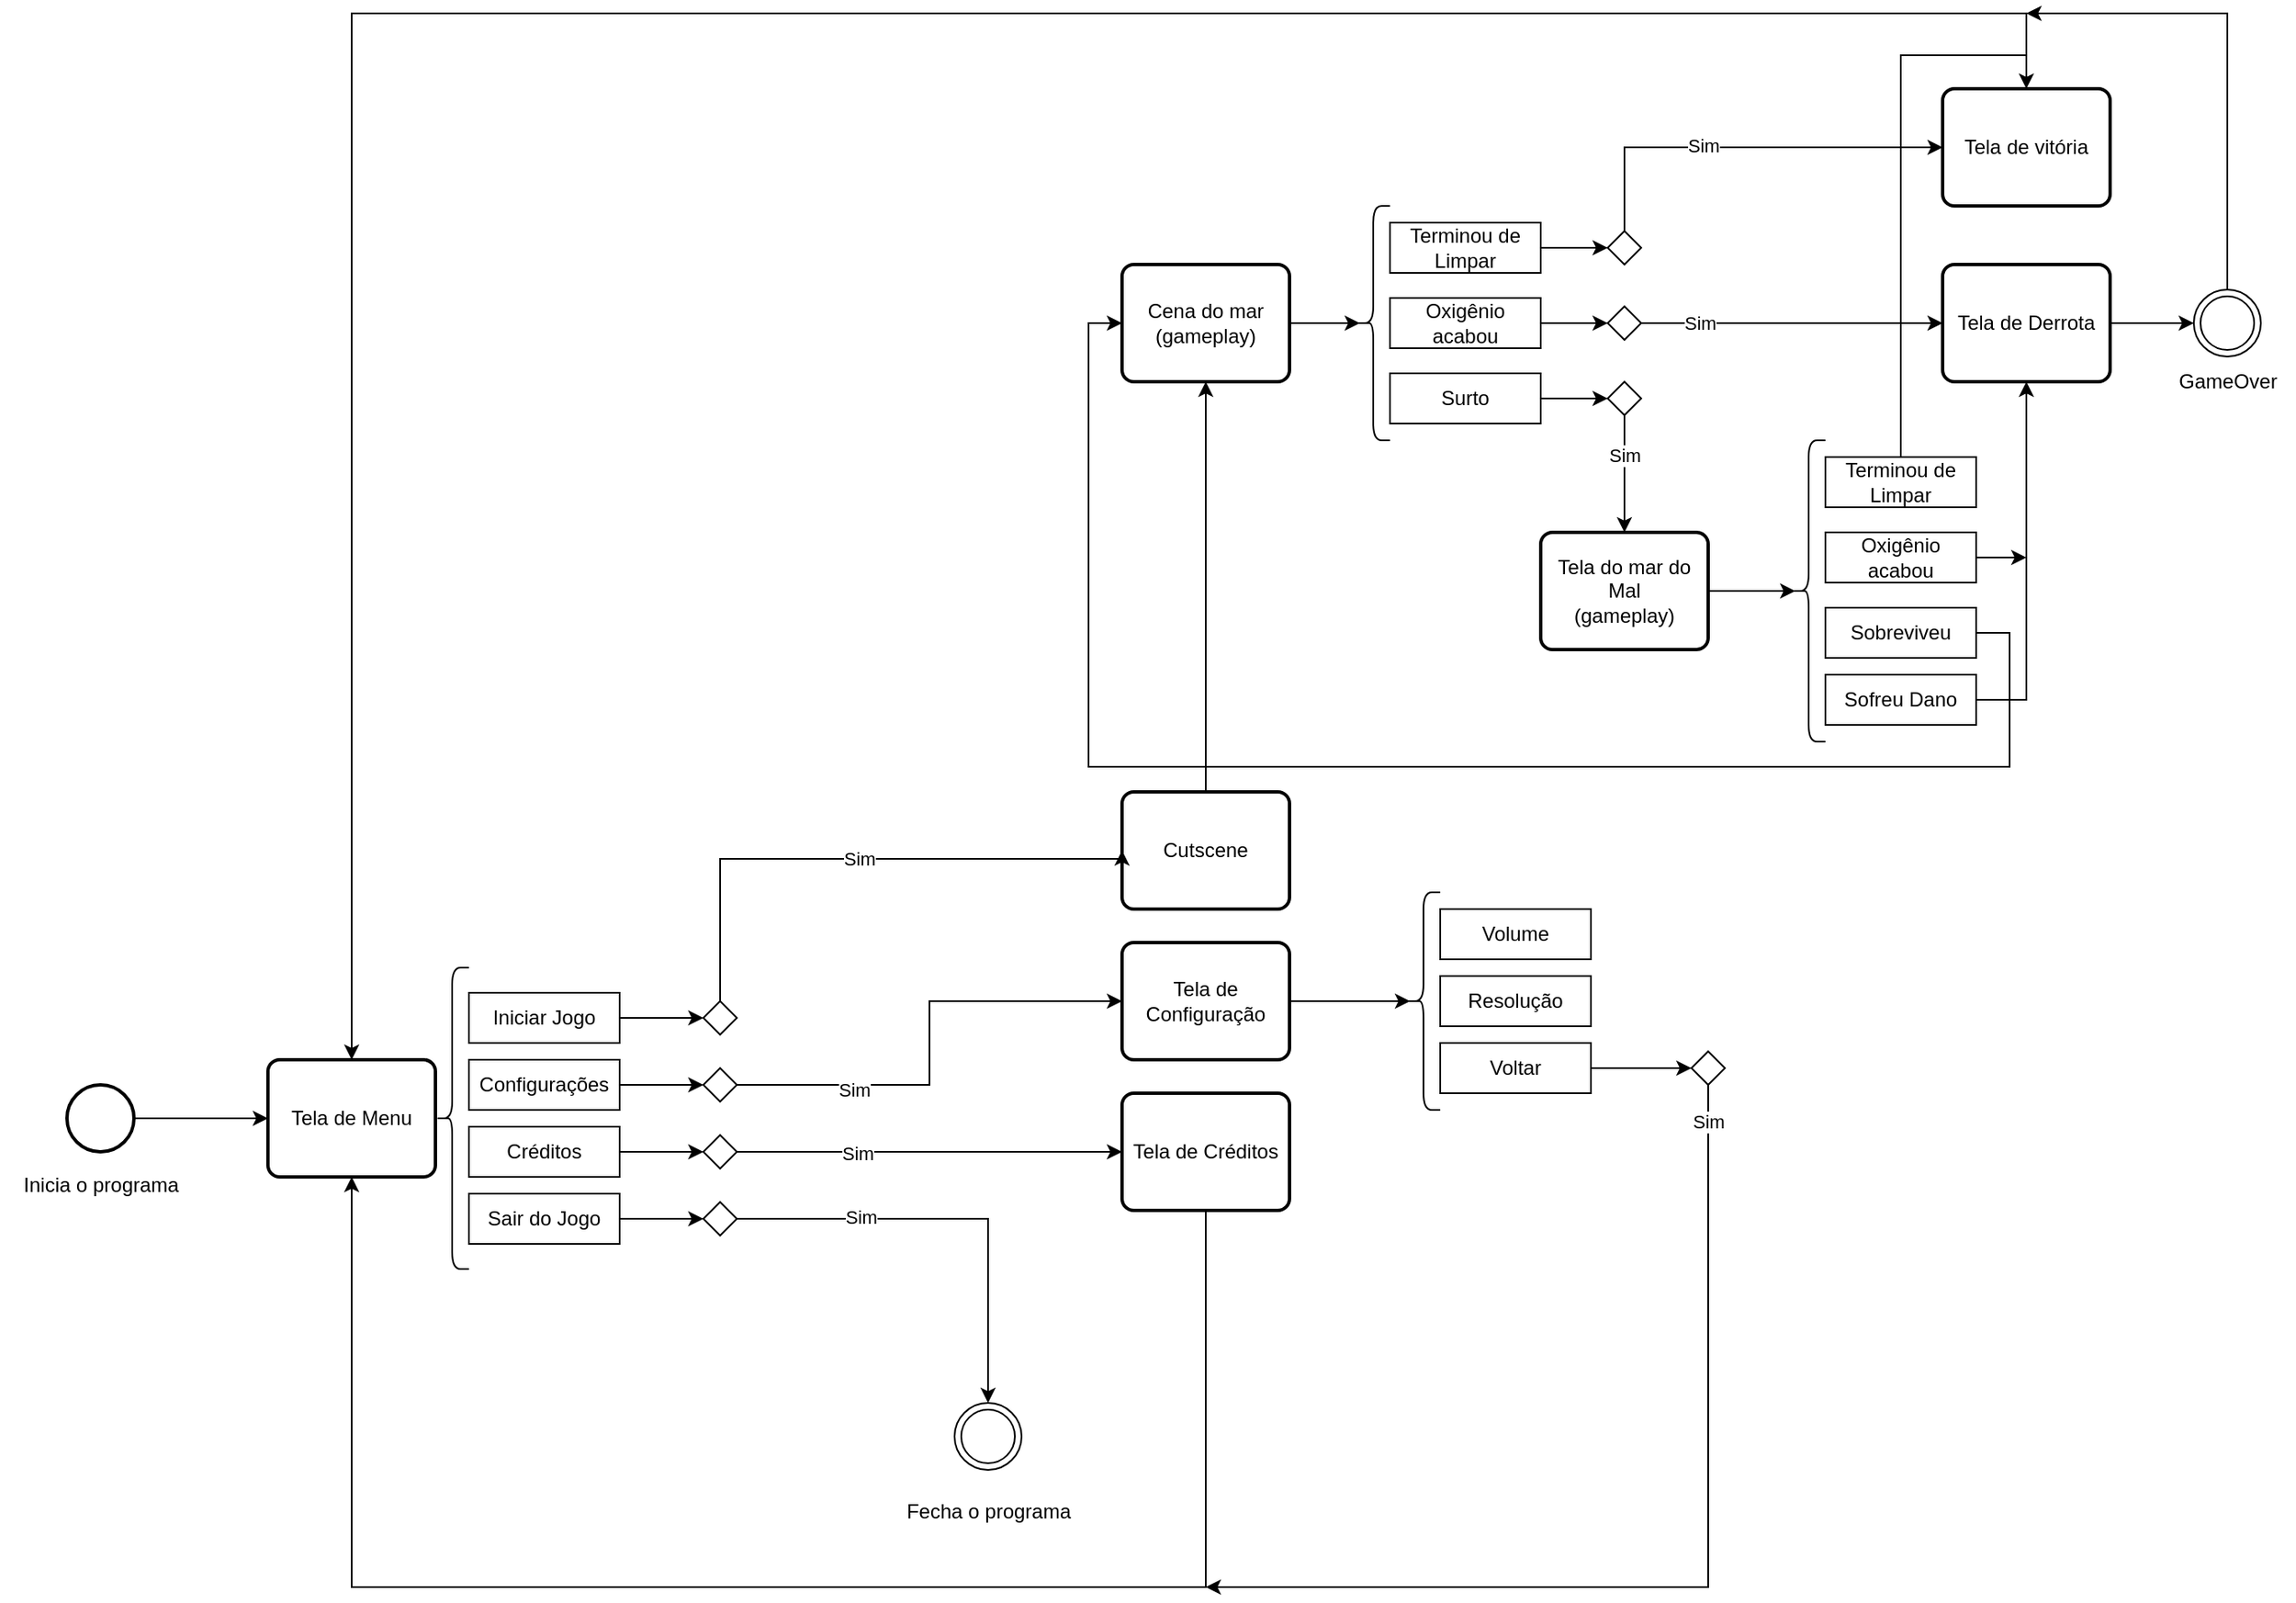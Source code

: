 <mxfile version="24.9.1">
  <diagram name="Página-1" id="IjMnZxL8B8QVJtnIk2cc">
    <mxGraphModel dx="1500" dy="810" grid="1" gridSize="10" guides="1" tooltips="1" connect="1" arrows="1" fold="1" page="1" pageScale="1" pageWidth="850" pageHeight="1100" math="0" shadow="0">
      <root>
        <mxCell id="0" />
        <mxCell id="1" parent="0" />
        <mxCell id="GDQk6cbXGNQnja2tIkY7-1" value="" style="ellipse;shape=doubleEllipse;whiteSpace=wrap;html=1;aspect=fixed;" vertex="1" parent="1">
          <mxGeometry x="610" y="850" width="40" height="40" as="geometry" />
        </mxCell>
        <mxCell id="GDQk6cbXGNQnja2tIkY7-2" style="edgeStyle=orthogonalEdgeStyle;rounded=0;orthogonalLoop=1;jettySize=auto;html=1;exitX=1;exitY=0.5;exitDx=0;exitDy=0;exitPerimeter=0;" edge="1" parent="1" source="GDQk6cbXGNQnja2tIkY7-3" target="GDQk6cbXGNQnja2tIkY7-4">
          <mxGeometry relative="1" as="geometry" />
        </mxCell>
        <mxCell id="GDQk6cbXGNQnja2tIkY7-3" value="" style="strokeWidth=2;html=1;shape=mxgraph.flowchart.start_2;whiteSpace=wrap;" vertex="1" parent="1">
          <mxGeometry x="80" y="660" width="40" height="40" as="geometry" />
        </mxCell>
        <mxCell id="GDQk6cbXGNQnja2tIkY7-4" value="Tela de Menu" style="rounded=1;whiteSpace=wrap;html=1;absoluteArcSize=1;arcSize=14;strokeWidth=2;" vertex="1" parent="1">
          <mxGeometry x="200" y="645" width="100" height="70" as="geometry" />
        </mxCell>
        <mxCell id="GDQk6cbXGNQnja2tIkY7-5" value="" style="shape=curlyBracket;whiteSpace=wrap;html=1;rounded=1;labelPosition=left;verticalLabelPosition=middle;align=right;verticalAlign=middle;" vertex="1" parent="1">
          <mxGeometry x="300" y="590" width="20" height="180" as="geometry" />
        </mxCell>
        <mxCell id="GDQk6cbXGNQnja2tIkY7-115" style="edgeStyle=orthogonalEdgeStyle;rounded=0;orthogonalLoop=1;jettySize=auto;html=1;entryX=0;entryY=0.5;entryDx=0;entryDy=0;" edge="1" parent="1" source="GDQk6cbXGNQnja2tIkY7-10" target="GDQk6cbXGNQnja2tIkY7-109">
          <mxGeometry relative="1" as="geometry" />
        </mxCell>
        <mxCell id="GDQk6cbXGNQnja2tIkY7-10" value="Iniciar Jogo" style="rounded=0;whiteSpace=wrap;html=1;" vertex="1" parent="1">
          <mxGeometry x="320" y="605" width="90" height="30" as="geometry" />
        </mxCell>
        <mxCell id="GDQk6cbXGNQnja2tIkY7-116" style="edgeStyle=orthogonalEdgeStyle;rounded=0;orthogonalLoop=1;jettySize=auto;html=1;entryX=0;entryY=0.5;entryDx=0;entryDy=0;" edge="1" parent="1" source="GDQk6cbXGNQnja2tIkY7-15" target="GDQk6cbXGNQnja2tIkY7-106">
          <mxGeometry relative="1" as="geometry" />
        </mxCell>
        <mxCell id="GDQk6cbXGNQnja2tIkY7-15" value="Configurações" style="rounded=0;whiteSpace=wrap;html=1;" vertex="1" parent="1">
          <mxGeometry x="320" y="645" width="90" height="30" as="geometry" />
        </mxCell>
        <mxCell id="GDQk6cbXGNQnja2tIkY7-20" value="Sair do Jogo" style="rounded=0;whiteSpace=wrap;html=1;" vertex="1" parent="1">
          <mxGeometry x="320" y="725" width="90" height="30" as="geometry" />
        </mxCell>
        <mxCell id="GDQk6cbXGNQnja2tIkY7-27" style="edgeStyle=orthogonalEdgeStyle;rounded=0;orthogonalLoop=1;jettySize=auto;html=1;entryX=0.5;entryY=0;entryDx=0;entryDy=0;" edge="1" parent="1" source="GDQk6cbXGNQnja2tIkY7-28" target="GDQk6cbXGNQnja2tIkY7-1">
          <mxGeometry relative="1" as="geometry" />
        </mxCell>
        <mxCell id="GDQk6cbXGNQnja2tIkY7-98" value="Sim" style="edgeLabel;html=1;align=center;verticalAlign=middle;resizable=0;points=[];" vertex="1" connectable="0" parent="GDQk6cbXGNQnja2tIkY7-27">
          <mxGeometry x="-0.436" y="1" relative="1" as="geometry">
            <mxPoint as="offset" />
          </mxGeometry>
        </mxCell>
        <mxCell id="GDQk6cbXGNQnja2tIkY7-28" value="" style="rhombus;whiteSpace=wrap;html=1;" vertex="1" parent="1">
          <mxGeometry x="460" y="730" width="20" height="20" as="geometry" />
        </mxCell>
        <mxCell id="GDQk6cbXGNQnja2tIkY7-29" value="Fecha o programa" style="text;html=1;align=center;verticalAlign=middle;resizable=0;points=[];autosize=1;strokeColor=none;fillColor=none;" vertex="1" parent="1">
          <mxGeometry x="570" y="900" width="120" height="30" as="geometry" />
        </mxCell>
        <mxCell id="GDQk6cbXGNQnja2tIkY7-30" value="Inicia o programa" style="text;html=1;align=center;verticalAlign=middle;resizable=0;points=[];autosize=1;strokeColor=none;fillColor=none;" vertex="1" parent="1">
          <mxGeometry x="40" y="705" width="120" height="30" as="geometry" />
        </mxCell>
        <mxCell id="GDQk6cbXGNQnja2tIkY7-169" style="edgeStyle=orthogonalEdgeStyle;rounded=0;orthogonalLoop=1;jettySize=auto;html=1;entryX=0.5;entryY=1;entryDx=0;entryDy=0;" edge="1" parent="1" source="GDQk6cbXGNQnja2tIkY7-37" target="GDQk6cbXGNQnja2tIkY7-54">
          <mxGeometry relative="1" as="geometry" />
        </mxCell>
        <mxCell id="GDQk6cbXGNQnja2tIkY7-37" value="Cutscene" style="rounded=1;whiteSpace=wrap;html=1;absoluteArcSize=1;arcSize=14;strokeWidth=2;" vertex="1" parent="1">
          <mxGeometry x="710" y="485" width="100" height="70" as="geometry" />
        </mxCell>
        <mxCell id="GDQk6cbXGNQnja2tIkY7-38" value="" style="shape=curlyBracket;whiteSpace=wrap;html=1;rounded=1;labelPosition=left;verticalLabelPosition=middle;align=right;verticalAlign=middle;" vertex="1" parent="1">
          <mxGeometry x="880" y="545" width="20" height="130" as="geometry" />
        </mxCell>
        <mxCell id="GDQk6cbXGNQnja2tIkY7-39" value="Volume" style="rounded=0;whiteSpace=wrap;html=1;" vertex="1" parent="1">
          <mxGeometry x="900" y="555" width="90" height="30" as="geometry" />
        </mxCell>
        <mxCell id="GDQk6cbXGNQnja2tIkY7-40" value="Resolução" style="rounded=0;whiteSpace=wrap;html=1;" vertex="1" parent="1">
          <mxGeometry x="900" y="595" width="90" height="30" as="geometry" />
        </mxCell>
        <mxCell id="GDQk6cbXGNQnja2tIkY7-152" style="edgeStyle=orthogonalEdgeStyle;rounded=0;orthogonalLoop=1;jettySize=auto;html=1;entryX=0;entryY=0.5;entryDx=0;entryDy=0;" edge="1" parent="1" source="GDQk6cbXGNQnja2tIkY7-43" target="GDQk6cbXGNQnja2tIkY7-151">
          <mxGeometry relative="1" as="geometry" />
        </mxCell>
        <mxCell id="GDQk6cbXGNQnja2tIkY7-43" value="Voltar" style="rounded=0;whiteSpace=wrap;html=1;" vertex="1" parent="1">
          <mxGeometry x="900" y="635" width="90" height="30" as="geometry" />
        </mxCell>
        <mxCell id="GDQk6cbXGNQnja2tIkY7-54" value="Cena do mar&lt;div&gt;(gameplay)&lt;/div&gt;" style="rounded=1;whiteSpace=wrap;html=1;absoluteArcSize=1;arcSize=14;strokeWidth=2;" vertex="1" parent="1">
          <mxGeometry x="710" y="170" width="100" height="70" as="geometry" />
        </mxCell>
        <mxCell id="GDQk6cbXGNQnja2tIkY7-58" value="" style="shape=curlyBracket;whiteSpace=wrap;html=1;rounded=1;labelPosition=left;verticalLabelPosition=middle;align=right;verticalAlign=middle;" vertex="1" parent="1">
          <mxGeometry x="850" y="135" width="20" height="140" as="geometry" />
        </mxCell>
        <mxCell id="GDQk6cbXGNQnja2tIkY7-138" style="edgeStyle=orthogonalEdgeStyle;rounded=0;orthogonalLoop=1;jettySize=auto;html=1;entryX=0;entryY=0.5;entryDx=0;entryDy=0;" edge="1" parent="1" source="GDQk6cbXGNQnja2tIkY7-63" target="GDQk6cbXGNQnja2tIkY7-137">
          <mxGeometry relative="1" as="geometry" />
        </mxCell>
        <mxCell id="GDQk6cbXGNQnja2tIkY7-63" value="Terminou de Limpar" style="rounded=0;whiteSpace=wrap;html=1;" vertex="1" parent="1">
          <mxGeometry x="870" y="145" width="90" height="30" as="geometry" />
        </mxCell>
        <mxCell id="GDQk6cbXGNQnja2tIkY7-134" style="edgeStyle=orthogonalEdgeStyle;rounded=0;orthogonalLoop=1;jettySize=auto;html=1;entryX=0;entryY=0.5;entryDx=0;entryDy=0;" edge="1" parent="1" source="GDQk6cbXGNQnja2tIkY7-68" target="GDQk6cbXGNQnja2tIkY7-123">
          <mxGeometry relative="1" as="geometry" />
        </mxCell>
        <mxCell id="GDQk6cbXGNQnja2tIkY7-68" value="&lt;div&gt;Oxigênio&lt;/div&gt;&lt;div&gt;acabou&lt;br&gt;&lt;/div&gt;" style="rounded=0;whiteSpace=wrap;html=1;" vertex="1" parent="1">
          <mxGeometry x="870" y="190" width="90" height="30" as="geometry" />
        </mxCell>
        <mxCell id="GDQk6cbXGNQnja2tIkY7-132" style="edgeStyle=orthogonalEdgeStyle;rounded=0;orthogonalLoop=1;jettySize=auto;html=1;entryX=0;entryY=0.5;entryDx=0;entryDy=0;" edge="1" parent="1" source="GDQk6cbXGNQnja2tIkY7-71" target="GDQk6cbXGNQnja2tIkY7-130">
          <mxGeometry relative="1" as="geometry" />
        </mxCell>
        <mxCell id="GDQk6cbXGNQnja2tIkY7-71" value="Surto" style="rounded=0;whiteSpace=wrap;html=1;" vertex="1" parent="1">
          <mxGeometry x="870" y="235" width="90" height="30" as="geometry" />
        </mxCell>
        <mxCell id="GDQk6cbXGNQnja2tIkY7-168" style="edgeStyle=orthogonalEdgeStyle;rounded=0;orthogonalLoop=1;jettySize=auto;html=1;" edge="1" parent="1" source="GDQk6cbXGNQnja2tIkY7-88">
          <mxGeometry relative="1" as="geometry">
            <mxPoint x="1250" y="20" as="targetPoint" />
            <Array as="points">
              <mxPoint x="1370" y="20" />
            </Array>
          </mxGeometry>
        </mxCell>
        <mxCell id="GDQk6cbXGNQnja2tIkY7-88" value="" style="ellipse;shape=doubleEllipse;whiteSpace=wrap;html=1;aspect=fixed;" vertex="1" parent="1">
          <mxGeometry x="1350" y="185" width="40" height="40" as="geometry" />
        </mxCell>
        <mxCell id="GDQk6cbXGNQnja2tIkY7-89" style="edgeStyle=orthogonalEdgeStyle;rounded=0;orthogonalLoop=1;jettySize=auto;html=1;entryX=0;entryY=0.5;entryDx=0;entryDy=0;exitX=1;exitY=0.5;exitDx=0;exitDy=0;" edge="1" parent="1" source="GDQk6cbXGNQnja2tIkY7-124" target="GDQk6cbXGNQnja2tIkY7-88">
          <mxGeometry relative="1" as="geometry">
            <mxPoint x="1300" y="210.0" as="sourcePoint" />
          </mxGeometry>
        </mxCell>
        <mxCell id="GDQk6cbXGNQnja2tIkY7-91" value="GameOver" style="text;html=1;align=center;verticalAlign=middle;resizable=0;points=[];autosize=1;strokeColor=none;fillColor=none;" vertex="1" parent="1">
          <mxGeometry x="1330" y="225" width="80" height="30" as="geometry" />
        </mxCell>
        <mxCell id="GDQk6cbXGNQnja2tIkY7-117" style="edgeStyle=orthogonalEdgeStyle;rounded=0;orthogonalLoop=1;jettySize=auto;html=1;entryX=0;entryY=0.5;entryDx=0;entryDy=0;" edge="1" parent="1" source="GDQk6cbXGNQnja2tIkY7-95" target="GDQk6cbXGNQnja2tIkY7-101">
          <mxGeometry relative="1" as="geometry" />
        </mxCell>
        <mxCell id="GDQk6cbXGNQnja2tIkY7-95" value="Créditos" style="rounded=0;whiteSpace=wrap;html=1;" vertex="1" parent="1">
          <mxGeometry x="320" y="685" width="90" height="30" as="geometry" />
        </mxCell>
        <mxCell id="GDQk6cbXGNQnja2tIkY7-118" style="edgeStyle=orthogonalEdgeStyle;rounded=0;orthogonalLoop=1;jettySize=auto;html=1;entryX=0;entryY=0.5;entryDx=0;entryDy=0;" edge="1" parent="1" source="GDQk6cbXGNQnja2tIkY7-96" target="GDQk6cbXGNQnja2tIkY7-28">
          <mxGeometry relative="1" as="geometry" />
        </mxCell>
        <mxCell id="GDQk6cbXGNQnja2tIkY7-96" value="Sair do Jogo" style="rounded=0;whiteSpace=wrap;html=1;" vertex="1" parent="1">
          <mxGeometry x="320" y="725" width="90" height="30" as="geometry" />
        </mxCell>
        <mxCell id="GDQk6cbXGNQnja2tIkY7-111" style="edgeStyle=orthogonalEdgeStyle;rounded=0;orthogonalLoop=1;jettySize=auto;html=1;entryX=0.5;entryY=1;entryDx=0;entryDy=0;" edge="1" parent="1" source="GDQk6cbXGNQnja2tIkY7-99" target="GDQk6cbXGNQnja2tIkY7-4">
          <mxGeometry relative="1" as="geometry">
            <Array as="points">
              <mxPoint x="760" y="960" />
              <mxPoint x="250" y="960" />
            </Array>
          </mxGeometry>
        </mxCell>
        <mxCell id="GDQk6cbXGNQnja2tIkY7-99" value="Tela de Créditos" style="rounded=1;whiteSpace=wrap;html=1;absoluteArcSize=1;arcSize=14;strokeWidth=2;" vertex="1" parent="1">
          <mxGeometry x="710" y="665" width="100" height="70" as="geometry" />
        </mxCell>
        <mxCell id="GDQk6cbXGNQnja2tIkY7-103" style="edgeStyle=orthogonalEdgeStyle;rounded=0;orthogonalLoop=1;jettySize=auto;html=1;" edge="1" parent="1" source="GDQk6cbXGNQnja2tIkY7-101" target="GDQk6cbXGNQnja2tIkY7-99">
          <mxGeometry relative="1" as="geometry" />
        </mxCell>
        <mxCell id="GDQk6cbXGNQnja2tIkY7-104" value="Sim" style="edgeLabel;html=1;align=center;verticalAlign=middle;resizable=0;points=[];" vertex="1" connectable="0" parent="GDQk6cbXGNQnja2tIkY7-103">
          <mxGeometry x="-0.377" y="-1" relative="1" as="geometry">
            <mxPoint as="offset" />
          </mxGeometry>
        </mxCell>
        <mxCell id="GDQk6cbXGNQnja2tIkY7-101" value="" style="rhombus;whiteSpace=wrap;html=1;" vertex="1" parent="1">
          <mxGeometry x="460" y="690" width="20" height="20" as="geometry" />
        </mxCell>
        <mxCell id="GDQk6cbXGNQnja2tIkY7-105" value="&lt;div&gt;Tela de &lt;br&gt;&lt;/div&gt;&lt;div&gt;Configuração&lt;br&gt;&lt;/div&gt;" style="rounded=1;whiteSpace=wrap;html=1;absoluteArcSize=1;arcSize=14;strokeWidth=2;" vertex="1" parent="1">
          <mxGeometry x="710" y="575" width="100" height="70" as="geometry" />
        </mxCell>
        <mxCell id="GDQk6cbXGNQnja2tIkY7-107" style="edgeStyle=orthogonalEdgeStyle;rounded=0;orthogonalLoop=1;jettySize=auto;html=1;entryX=0;entryY=0.5;entryDx=0;entryDy=0;" edge="1" parent="1" source="GDQk6cbXGNQnja2tIkY7-106" target="GDQk6cbXGNQnja2tIkY7-105">
          <mxGeometry relative="1" as="geometry" />
        </mxCell>
        <mxCell id="GDQk6cbXGNQnja2tIkY7-108" value="Sim" style="edgeLabel;html=1;align=center;verticalAlign=middle;resizable=0;points=[];" vertex="1" connectable="0" parent="GDQk6cbXGNQnja2tIkY7-107">
          <mxGeometry x="-0.503" y="-3" relative="1" as="geometry">
            <mxPoint as="offset" />
          </mxGeometry>
        </mxCell>
        <mxCell id="GDQk6cbXGNQnja2tIkY7-106" value="" style="rhombus;whiteSpace=wrap;html=1;" vertex="1" parent="1">
          <mxGeometry x="460" y="650" width="20" height="20" as="geometry" />
        </mxCell>
        <mxCell id="GDQk6cbXGNQnja2tIkY7-113" style="edgeStyle=orthogonalEdgeStyle;rounded=0;orthogonalLoop=1;jettySize=auto;html=1;entryX=0;entryY=0.5;entryDx=0;entryDy=0;" edge="1" parent="1" source="GDQk6cbXGNQnja2tIkY7-109" target="GDQk6cbXGNQnja2tIkY7-37">
          <mxGeometry relative="1" as="geometry">
            <Array as="points">
              <mxPoint x="470" y="525" />
            </Array>
          </mxGeometry>
        </mxCell>
        <mxCell id="GDQk6cbXGNQnja2tIkY7-114" value="Sim" style="edgeLabel;html=1;align=center;verticalAlign=middle;resizable=0;points=[];" vertex="1" connectable="0" parent="GDQk6cbXGNQnja2tIkY7-113">
          <mxGeometry x="0.019" relative="1" as="geometry">
            <mxPoint as="offset" />
          </mxGeometry>
        </mxCell>
        <mxCell id="GDQk6cbXGNQnja2tIkY7-109" value="" style="rhombus;whiteSpace=wrap;html=1;" vertex="1" parent="1">
          <mxGeometry x="460" y="610" width="20" height="20" as="geometry" />
        </mxCell>
        <mxCell id="GDQk6cbXGNQnja2tIkY7-122" style="edgeStyle=orthogonalEdgeStyle;rounded=0;orthogonalLoop=1;jettySize=auto;html=1;entryX=0.1;entryY=0.5;entryDx=0;entryDy=0;entryPerimeter=0;" edge="1" parent="1" source="GDQk6cbXGNQnja2tIkY7-54" target="GDQk6cbXGNQnja2tIkY7-58">
          <mxGeometry relative="1" as="geometry" />
        </mxCell>
        <mxCell id="GDQk6cbXGNQnja2tIkY7-128" style="edgeStyle=orthogonalEdgeStyle;rounded=0;orthogonalLoop=1;jettySize=auto;html=1;" edge="1" parent="1" source="GDQk6cbXGNQnja2tIkY7-123" target="GDQk6cbXGNQnja2tIkY7-124">
          <mxGeometry relative="1" as="geometry" />
        </mxCell>
        <mxCell id="GDQk6cbXGNQnja2tIkY7-129" value="Sim" style="edgeLabel;html=1;align=center;verticalAlign=middle;resizable=0;points=[];" vertex="1" connectable="0" parent="GDQk6cbXGNQnja2tIkY7-128">
          <mxGeometry x="-0.611" relative="1" as="geometry">
            <mxPoint as="offset" />
          </mxGeometry>
        </mxCell>
        <mxCell id="GDQk6cbXGNQnja2tIkY7-123" value="" style="rhombus;whiteSpace=wrap;html=1;" vertex="1" parent="1">
          <mxGeometry x="1000" y="195" width="20" height="20" as="geometry" />
        </mxCell>
        <mxCell id="GDQk6cbXGNQnja2tIkY7-124" value="Tela de Derrota" style="rounded=1;whiteSpace=wrap;html=1;absoluteArcSize=1;arcSize=14;strokeWidth=2;" vertex="1" parent="1">
          <mxGeometry x="1200" y="170" width="100" height="70" as="geometry" />
        </mxCell>
        <mxCell id="GDQk6cbXGNQnja2tIkY7-125" value="&lt;div&gt;Tela do mar do Mal&lt;/div&gt;&lt;div&gt;(gameplay)&lt;br&gt;&lt;/div&gt;" style="rounded=1;whiteSpace=wrap;html=1;absoluteArcSize=1;arcSize=14;strokeWidth=2;" vertex="1" parent="1">
          <mxGeometry x="960" y="330" width="100" height="70" as="geometry" />
        </mxCell>
        <mxCell id="GDQk6cbXGNQnja2tIkY7-131" style="edgeStyle=orthogonalEdgeStyle;rounded=0;orthogonalLoop=1;jettySize=auto;html=1;entryX=0.5;entryY=0;entryDx=0;entryDy=0;" edge="1" parent="1" source="GDQk6cbXGNQnja2tIkY7-130" target="GDQk6cbXGNQnja2tIkY7-125">
          <mxGeometry relative="1" as="geometry" />
        </mxCell>
        <mxCell id="GDQk6cbXGNQnja2tIkY7-140" value="Sim" style="edgeLabel;html=1;align=center;verticalAlign=middle;resizable=0;points=[];" vertex="1" connectable="0" parent="GDQk6cbXGNQnja2tIkY7-131">
          <mxGeometry x="-0.312" relative="1" as="geometry">
            <mxPoint as="offset" />
          </mxGeometry>
        </mxCell>
        <mxCell id="GDQk6cbXGNQnja2tIkY7-130" value="" style="rhombus;whiteSpace=wrap;html=1;" vertex="1" parent="1">
          <mxGeometry x="1000" y="240" width="20" height="20" as="geometry" />
        </mxCell>
        <mxCell id="GDQk6cbXGNQnja2tIkY7-165" style="edgeStyle=orthogonalEdgeStyle;rounded=0;orthogonalLoop=1;jettySize=auto;html=1;entryX=0.5;entryY=0;entryDx=0;entryDy=0;" edge="1" parent="1" source="GDQk6cbXGNQnja2tIkY7-136" target="GDQk6cbXGNQnja2tIkY7-4">
          <mxGeometry relative="1" as="geometry">
            <Array as="points">
              <mxPoint x="1250" y="20" />
              <mxPoint x="250" y="20" />
            </Array>
          </mxGeometry>
        </mxCell>
        <mxCell id="GDQk6cbXGNQnja2tIkY7-136" value="Tela de vitória" style="rounded=1;whiteSpace=wrap;html=1;absoluteArcSize=1;arcSize=14;strokeWidth=2;" vertex="1" parent="1">
          <mxGeometry x="1200" y="65" width="100" height="70" as="geometry" />
        </mxCell>
        <mxCell id="GDQk6cbXGNQnja2tIkY7-139" style="edgeStyle=orthogonalEdgeStyle;rounded=0;orthogonalLoop=1;jettySize=auto;html=1;entryX=0;entryY=0.5;entryDx=0;entryDy=0;" edge="1" parent="1" source="GDQk6cbXGNQnja2tIkY7-137" target="GDQk6cbXGNQnja2tIkY7-136">
          <mxGeometry relative="1" as="geometry">
            <Array as="points">
              <mxPoint x="1010" y="100" />
            </Array>
          </mxGeometry>
        </mxCell>
        <mxCell id="GDQk6cbXGNQnja2tIkY7-141" value="Sim" style="edgeLabel;html=1;align=center;verticalAlign=middle;resizable=0;points=[];" vertex="1" connectable="0" parent="GDQk6cbXGNQnja2tIkY7-139">
          <mxGeometry x="-0.193" y="1" relative="1" as="geometry">
            <mxPoint as="offset" />
          </mxGeometry>
        </mxCell>
        <mxCell id="GDQk6cbXGNQnja2tIkY7-137" value="" style="rhombus;whiteSpace=wrap;html=1;" vertex="1" parent="1">
          <mxGeometry x="1000" y="150" width="20" height="20" as="geometry" />
        </mxCell>
        <mxCell id="GDQk6cbXGNQnja2tIkY7-142" value="" style="shape=curlyBracket;whiteSpace=wrap;html=1;rounded=1;labelPosition=left;verticalLabelPosition=middle;align=right;verticalAlign=middle;" vertex="1" parent="1">
          <mxGeometry x="1110" y="275" width="20" height="180" as="geometry" />
        </mxCell>
        <mxCell id="GDQk6cbXGNQnja2tIkY7-163" style="edgeStyle=orthogonalEdgeStyle;rounded=0;orthogonalLoop=1;jettySize=auto;html=1;entryX=0.5;entryY=0;entryDx=0;entryDy=0;" edge="1" parent="1" source="GDQk6cbXGNQnja2tIkY7-143" target="GDQk6cbXGNQnja2tIkY7-136">
          <mxGeometry relative="1" as="geometry" />
        </mxCell>
        <mxCell id="GDQk6cbXGNQnja2tIkY7-143" value="Terminou de Limpar" style="rounded=0;whiteSpace=wrap;html=1;" vertex="1" parent="1">
          <mxGeometry x="1130" y="285" width="90" height="30" as="geometry" />
        </mxCell>
        <mxCell id="GDQk6cbXGNQnja2tIkY7-162" style="edgeStyle=orthogonalEdgeStyle;rounded=0;orthogonalLoop=1;jettySize=auto;html=1;" edge="1" parent="1" source="GDQk6cbXGNQnja2tIkY7-144">
          <mxGeometry relative="1" as="geometry">
            <mxPoint x="1250" y="345" as="targetPoint" />
          </mxGeometry>
        </mxCell>
        <mxCell id="GDQk6cbXGNQnja2tIkY7-144" value="&lt;div&gt;Oxigênio&lt;/div&gt;&lt;div&gt;acabou&lt;br&gt;&lt;/div&gt;" style="rounded=0;whiteSpace=wrap;html=1;" vertex="1" parent="1">
          <mxGeometry x="1130" y="330" width="90" height="30" as="geometry" />
        </mxCell>
        <mxCell id="GDQk6cbXGNQnja2tIkY7-161" style="edgeStyle=orthogonalEdgeStyle;rounded=0;orthogonalLoop=1;jettySize=auto;html=1;entryX=0;entryY=0.5;entryDx=0;entryDy=0;exitX=1;exitY=0.5;exitDx=0;exitDy=0;" edge="1" parent="1" source="GDQk6cbXGNQnja2tIkY7-145" target="GDQk6cbXGNQnja2tIkY7-54">
          <mxGeometry relative="1" as="geometry">
            <Array as="points">
              <mxPoint x="1240" y="390" />
              <mxPoint x="1240" y="470" />
              <mxPoint x="690" y="470" />
              <mxPoint x="690" y="205" />
            </Array>
          </mxGeometry>
        </mxCell>
        <mxCell id="GDQk6cbXGNQnja2tIkY7-145" value="Sobreviveu" style="rounded=0;whiteSpace=wrap;html=1;" vertex="1" parent="1">
          <mxGeometry x="1130" y="375" width="90" height="30" as="geometry" />
        </mxCell>
        <mxCell id="GDQk6cbXGNQnja2tIkY7-146" style="edgeStyle=orthogonalEdgeStyle;rounded=0;orthogonalLoop=1;jettySize=auto;html=1;entryX=0.1;entryY=0.5;entryDx=0;entryDy=0;entryPerimeter=0;exitX=1;exitY=0.5;exitDx=0;exitDy=0;" edge="1" target="GDQk6cbXGNQnja2tIkY7-142" parent="1" source="GDQk6cbXGNQnja2tIkY7-125">
          <mxGeometry relative="1" as="geometry">
            <mxPoint x="1070" y="365" as="sourcePoint" />
          </mxGeometry>
        </mxCell>
        <mxCell id="GDQk6cbXGNQnja2tIkY7-158" style="edgeStyle=orthogonalEdgeStyle;rounded=0;orthogonalLoop=1;jettySize=auto;html=1;entryX=0.5;entryY=1;entryDx=0;entryDy=0;" edge="1" parent="1" source="GDQk6cbXGNQnja2tIkY7-149" target="GDQk6cbXGNQnja2tIkY7-124">
          <mxGeometry relative="1" as="geometry">
            <Array as="points">
              <mxPoint x="1250" y="430" />
            </Array>
          </mxGeometry>
        </mxCell>
        <mxCell id="GDQk6cbXGNQnja2tIkY7-149" value="Sofreu Dano" style="rounded=0;whiteSpace=wrap;html=1;" vertex="1" parent="1">
          <mxGeometry x="1130" y="415" width="90" height="30" as="geometry" />
        </mxCell>
        <mxCell id="GDQk6cbXGNQnja2tIkY7-150" style="edgeStyle=orthogonalEdgeStyle;rounded=0;orthogonalLoop=1;jettySize=auto;html=1;entryX=0.1;entryY=0.5;entryDx=0;entryDy=0;entryPerimeter=0;" edge="1" parent="1" source="GDQk6cbXGNQnja2tIkY7-105" target="GDQk6cbXGNQnja2tIkY7-38">
          <mxGeometry relative="1" as="geometry" />
        </mxCell>
        <mxCell id="GDQk6cbXGNQnja2tIkY7-156" style="edgeStyle=orthogonalEdgeStyle;rounded=0;orthogonalLoop=1;jettySize=auto;html=1;" edge="1" parent="1" source="GDQk6cbXGNQnja2tIkY7-151">
          <mxGeometry relative="1" as="geometry">
            <mxPoint x="760" y="960" as="targetPoint" />
            <Array as="points">
              <mxPoint x="1060" y="960" />
            </Array>
          </mxGeometry>
        </mxCell>
        <mxCell id="GDQk6cbXGNQnja2tIkY7-157" value="Sim" style="edgeLabel;html=1;align=center;verticalAlign=middle;resizable=0;points=[];" vertex="1" connectable="0" parent="GDQk6cbXGNQnja2tIkY7-156">
          <mxGeometry x="-0.929" relative="1" as="geometry">
            <mxPoint as="offset" />
          </mxGeometry>
        </mxCell>
        <mxCell id="GDQk6cbXGNQnja2tIkY7-151" value="" style="rhombus;whiteSpace=wrap;html=1;" vertex="1" parent="1">
          <mxGeometry x="1050" y="640" width="20" height="20" as="geometry" />
        </mxCell>
      </root>
    </mxGraphModel>
  </diagram>
</mxfile>
